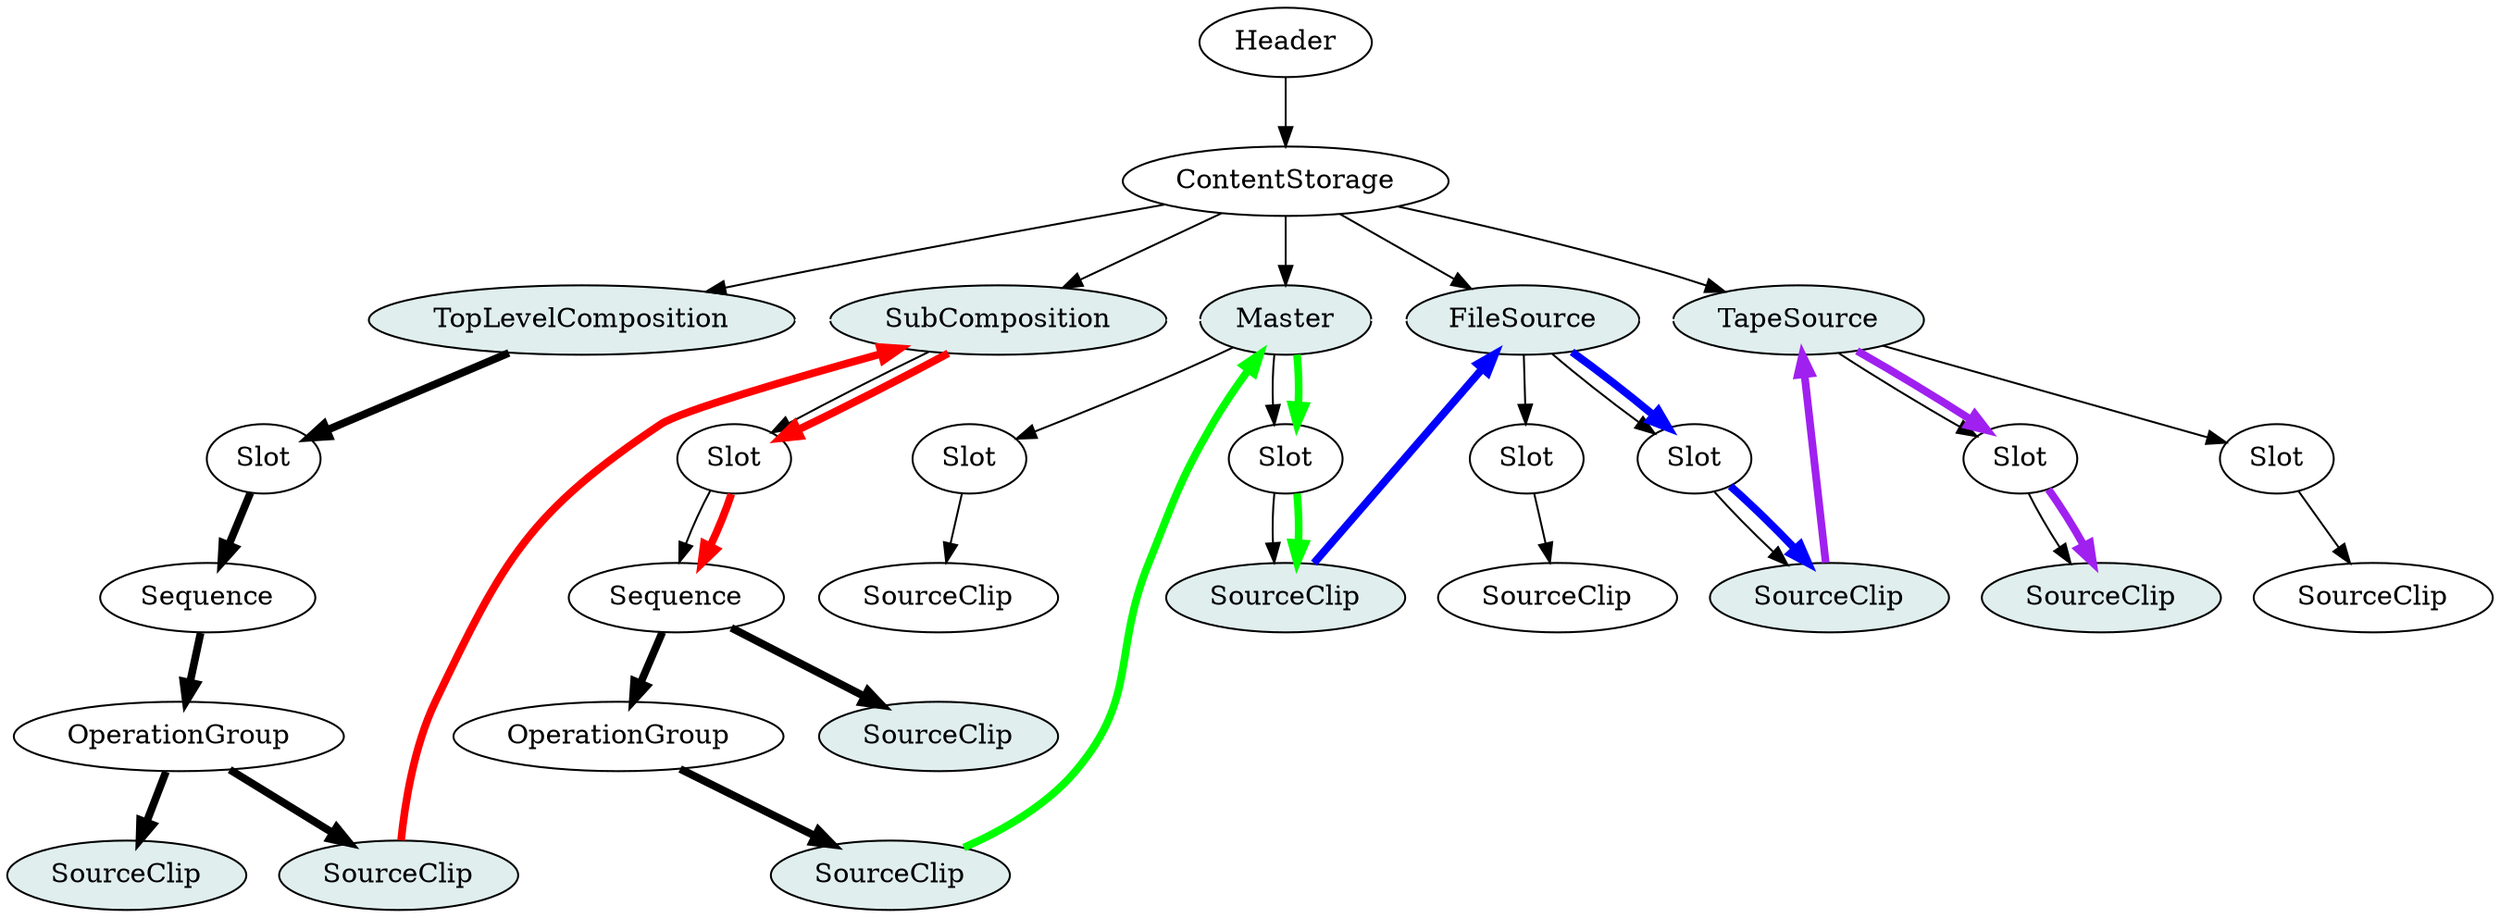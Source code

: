 digraph G {

# Basic containment graph

Header -> ContentStorage
ContentStorage -> TopLevelComposition
ContentStorage -> SubComposition
ContentStorage -> Master
ContentStorage -> FileSource
ContentStorage -> TapeSource

# Cluster the mobs so that they appear in a single horizontal line and
# add (invisible) edges to cause them to be ordered left to right as
# desired.
subgraph cluster_mobs {
  color=white

  {rank=same
  TopLevelComposition
  SubComposition
  Master
  FileSource
  TapeSource}

  TopLevelComposition->SubComposition->Master->FileSource->TapeSource [color=white]
}

# Label nodes to normalize naming.
Slot_1 [label=Slot]
Slot_2 [label=Slot]
Slot_4 [label=Slot]
Slot_5 [label=Slot]
Slot_6 [label=Slot]
Slot_7 [label=Slot]
Slot_8 [label=Slot]
Slot_9 [label=Slot]

SourceClip_1 [label=SourceClip]
SourceClip_2 [label=SourceClip]
SourceClip_3 [label=SourceClip]
SourceClip_4 [label=SourceClip]
SourceClip_5 [label=SourceClip]
SourceClip_6 [label=SourceClip]
SourceClip_7 [label=SourceClip]
SourceClip_8 [label=SourceClip]
SourceClip_9 [label=SourceClip]
SourceClip_10 [label=SourceClip]

SubOperationGroup [label=OperationGroup]
SubSequence [label=Sequence]

TopLevelComposition -> Slot_1 [style="setlinewidth(4)"]
SubComposition -> Slot_2
Master -> Slot_4
Master -> Slot_5
FileSource -> Slot_6
FileSource -> Slot_7
TapeSource -> Slot_8
TapeSource -> Slot_9

Slot_1 -> Sequence [style="setlinewidth(4)"]
Sequence -> OperationGroup [style="setlinewidth(4)"]
OperationGroup -> SourceClip_2 [style="setlinewidth(4)"]
OperationGroup -> SourceClip_1 [style="setlinewidth(4)"]

Slot_2 -> SubSequence
SubSequence -> SubOperationGroup [style="setlinewidth(4)"]
SubSequence -> SourceClip_4 [style="setlinewidth(4)"]
SubOperationGroup -> SourceClip_3 [style="setlinewidth(4)"]

Slot_4 -> SourceClip_5
Slot_5 -> SourceClip_6
Slot_6 -> SourceClip_7
Slot_7 -> SourceClip_8
Slot_8 -> SourceClip_9
Slot_9 -> SourceClip_10

# All the reference edges below are "setlinewidth(4)"
edge [style="setlinewidth(4)"]

edge [color=red]
SourceClip_2 -> SubComposition
SubComposition -> Slot_2
Slot_2 -> SubSequence;


edge [color=green]
SourceClip_3 -> Master
Master -> Slot_4
Slot_4 -> SourceClip_5;


edge [color=blue]
SourceClip_5 -> FileSource
FileSource -> Slot_6
Slot_6 -> SourceClip_7;


edge [color=purple]
SourceClip_7 -> TapeSource
TapeSource -> Slot_8
Slot_8 -> SourceClip_9;

# Make the traversed nodes filled
TopLevelComposition [style="filled" fillcolor=azure2]
Slot_1
Sequence
OperationGroup
SourceClip_1 [style="filled" fillcolor=azure2]
SourceClip_2 [style="filled" fillcolor=azure2]
SubComposition [style="filled" fillcolor=azure2]
Slot_2
SubSequence
SubOperationGroup
SourceClip_3 [style="filled" fillcolor=azure2]
SourceClip_4 [style="filled" fillcolor=azure2]
Master [style="filled" fillcolor=azure2]
Slot_4
SourceClip_5 [style="filled" fillcolor=azure2]
FileSource [style="filled" fillcolor=azure2]
Slot_6
SourceClip_7 [style="filled" fillcolor=azure2]
TapeSource [style="filled" fillcolor=azure2]
Slot_8
SourceClip_9 [style="filled" fillcolor=azure2]


}